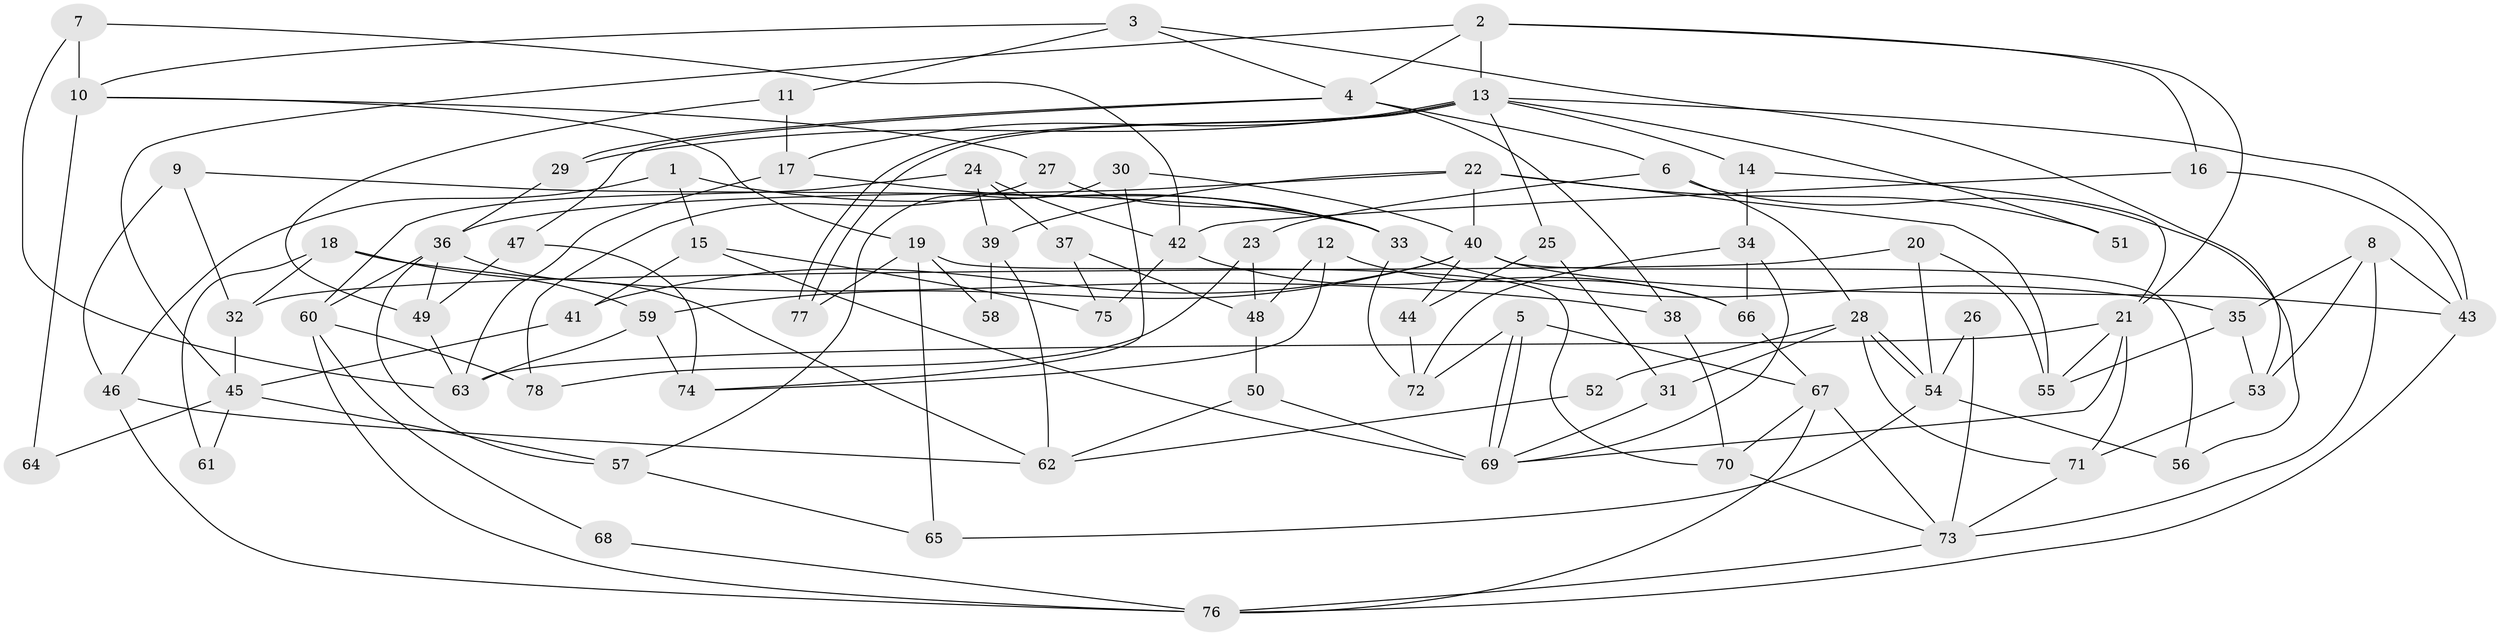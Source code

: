 // coarse degree distribution, {3: 0.2222222222222222, 10: 0.018518518518518517, 6: 0.12962962962962962, 5: 0.2037037037037037, 4: 0.24074074074074073, 8: 0.018518518518518517, 7: 0.037037037037037035, 9: 0.037037037037037035, 2: 0.07407407407407407, 11: 0.018518518518518517}
// Generated by graph-tools (version 1.1) at 2025/18/03/04/25 18:18:59]
// undirected, 78 vertices, 156 edges
graph export_dot {
graph [start="1"]
  node [color=gray90,style=filled];
  1;
  2;
  3;
  4;
  5;
  6;
  7;
  8;
  9;
  10;
  11;
  12;
  13;
  14;
  15;
  16;
  17;
  18;
  19;
  20;
  21;
  22;
  23;
  24;
  25;
  26;
  27;
  28;
  29;
  30;
  31;
  32;
  33;
  34;
  35;
  36;
  37;
  38;
  39;
  40;
  41;
  42;
  43;
  44;
  45;
  46;
  47;
  48;
  49;
  50;
  51;
  52;
  53;
  54;
  55;
  56;
  57;
  58;
  59;
  60;
  61;
  62;
  63;
  64;
  65;
  66;
  67;
  68;
  69;
  70;
  71;
  72;
  73;
  74;
  75;
  76;
  77;
  78;
  1 -- 33;
  1 -- 15;
  1 -- 46;
  2 -- 21;
  2 -- 45;
  2 -- 4;
  2 -- 13;
  2 -- 16;
  3 -- 53;
  3 -- 4;
  3 -- 10;
  3 -- 11;
  4 -- 6;
  4 -- 29;
  4 -- 38;
  4 -- 47;
  5 -- 69;
  5 -- 69;
  5 -- 67;
  5 -- 72;
  6 -- 28;
  6 -- 56;
  6 -- 23;
  7 -- 63;
  7 -- 42;
  7 -- 10;
  8 -- 43;
  8 -- 73;
  8 -- 35;
  8 -- 53;
  9 -- 33;
  9 -- 46;
  9 -- 32;
  10 -- 19;
  10 -- 27;
  10 -- 64;
  11 -- 17;
  11 -- 49;
  12 -- 48;
  12 -- 74;
  12 -- 66;
  13 -- 77;
  13 -- 77;
  13 -- 14;
  13 -- 17;
  13 -- 25;
  13 -- 29;
  13 -- 43;
  13 -- 51;
  14 -- 34;
  14 -- 21;
  15 -- 41;
  15 -- 69;
  15 -- 75;
  16 -- 42;
  16 -- 43;
  17 -- 33;
  17 -- 63;
  18 -- 59;
  18 -- 38;
  18 -- 32;
  18 -- 61;
  19 -- 70;
  19 -- 58;
  19 -- 65;
  19 -- 77;
  20 -- 32;
  20 -- 55;
  20 -- 54;
  21 -- 63;
  21 -- 55;
  21 -- 69;
  21 -- 71;
  22 -- 40;
  22 -- 55;
  22 -- 36;
  22 -- 39;
  22 -- 51;
  23 -- 48;
  23 -- 78;
  24 -- 39;
  24 -- 60;
  24 -- 37;
  24 -- 42;
  25 -- 44;
  25 -- 31;
  26 -- 73;
  26 -- 54;
  27 -- 33;
  27 -- 78;
  28 -- 54;
  28 -- 54;
  28 -- 31;
  28 -- 52;
  28 -- 71;
  29 -- 36;
  30 -- 40;
  30 -- 57;
  30 -- 74;
  31 -- 69;
  32 -- 45;
  33 -- 72;
  33 -- 35;
  34 -- 66;
  34 -- 69;
  34 -- 72;
  35 -- 53;
  35 -- 55;
  36 -- 49;
  36 -- 57;
  36 -- 60;
  36 -- 62;
  37 -- 75;
  37 -- 48;
  38 -- 70;
  39 -- 62;
  39 -- 58;
  40 -- 43;
  40 -- 59;
  40 -- 41;
  40 -- 44;
  40 -- 56;
  41 -- 45;
  42 -- 66;
  42 -- 75;
  43 -- 76;
  44 -- 72;
  45 -- 57;
  45 -- 61;
  45 -- 64;
  46 -- 76;
  46 -- 62;
  47 -- 49;
  47 -- 74;
  48 -- 50;
  49 -- 63;
  50 -- 62;
  50 -- 69;
  52 -- 62;
  53 -- 71;
  54 -- 56;
  54 -- 65;
  57 -- 65;
  59 -- 74;
  59 -- 63;
  60 -- 78;
  60 -- 68;
  60 -- 76;
  66 -- 67;
  67 -- 73;
  67 -- 76;
  67 -- 70;
  68 -- 76;
  70 -- 73;
  71 -- 73;
  73 -- 76;
}
